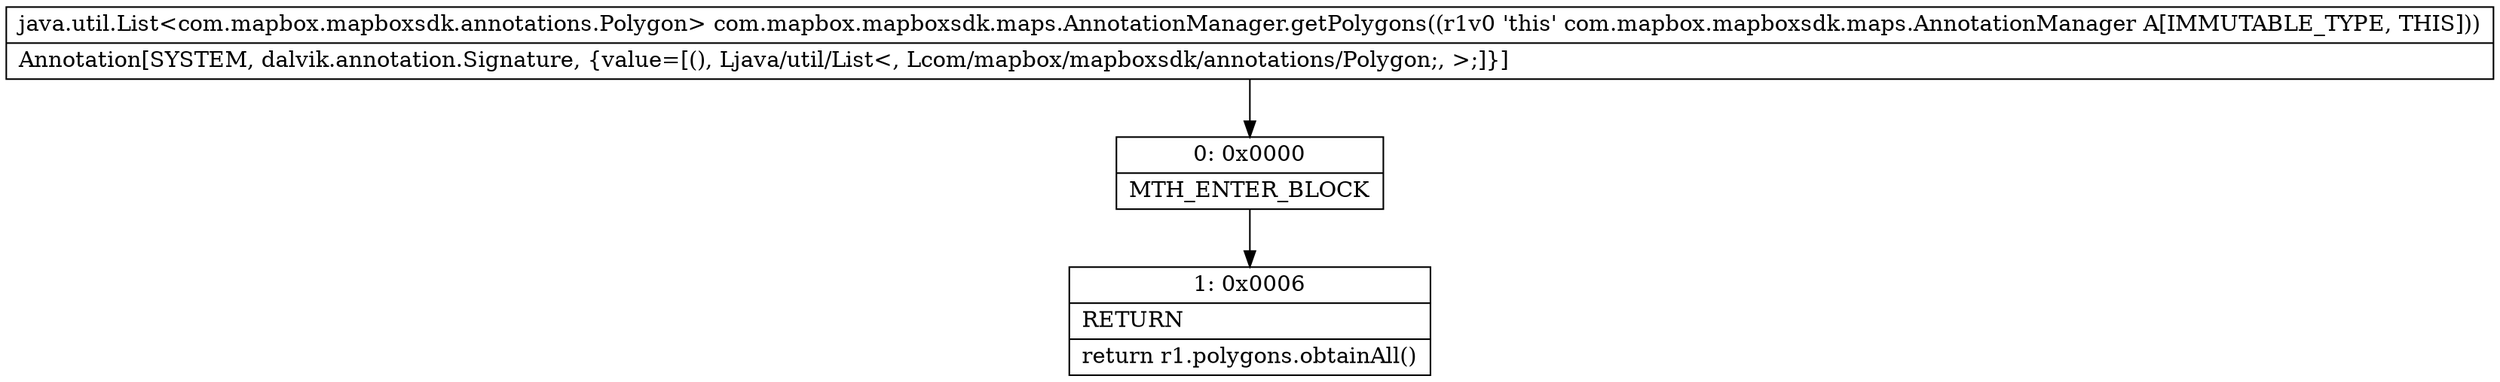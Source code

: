digraph "CFG forcom.mapbox.mapboxsdk.maps.AnnotationManager.getPolygons()Ljava\/util\/List;" {
Node_0 [shape=record,label="{0\:\ 0x0000|MTH_ENTER_BLOCK\l}"];
Node_1 [shape=record,label="{1\:\ 0x0006|RETURN\l|return r1.polygons.obtainAll()\l}"];
MethodNode[shape=record,label="{java.util.List\<com.mapbox.mapboxsdk.annotations.Polygon\> com.mapbox.mapboxsdk.maps.AnnotationManager.getPolygons((r1v0 'this' com.mapbox.mapboxsdk.maps.AnnotationManager A[IMMUTABLE_TYPE, THIS]))  | Annotation[SYSTEM, dalvik.annotation.Signature, \{value=[(), Ljava\/util\/List\<, Lcom\/mapbox\/mapboxsdk\/annotations\/Polygon;, \>;]\}]\l}"];
MethodNode -> Node_0;
Node_0 -> Node_1;
}

